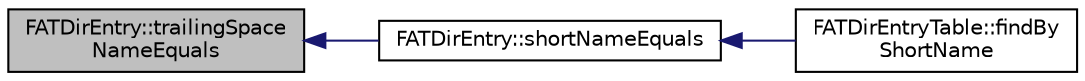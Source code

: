 digraph "FATDirEntry::trailingSpaceNameEquals"
{
  edge [fontname="Helvetica",fontsize="10",labelfontname="Helvetica",labelfontsize="10"];
  node [fontname="Helvetica",fontsize="10",shape=record];
  rankdir="LR";
  Node32 [label="FATDirEntry::trailingSpace\lNameEquals",height=0.2,width=0.4,color="black", fillcolor="grey75", style="filled", fontcolor="black"];
  Node32 -> Node33 [dir="back",color="midnightblue",fontsize="10",style="solid",fontname="Helvetica"];
  Node33 [label="FATDirEntry::shortNameEquals",height=0.2,width=0.4,color="black", fillcolor="white", style="filled",URL="$dc/d93/class_f_a_t_dir_entry.html#abaa972376cff4d326e0f2204d3dd8e36"];
  Node33 -> Node34 [dir="back",color="midnightblue",fontsize="10",style="solid",fontname="Helvetica"];
  Node34 [label="FATDirEntryTable::findBy\lShortName",height=0.2,width=0.4,color="black", fillcolor="white", style="filled",URL="$d9/d43/class_f_a_t_dir_entry_table.html#a8e9f2057828f18cc42063245420f50a3"];
}
